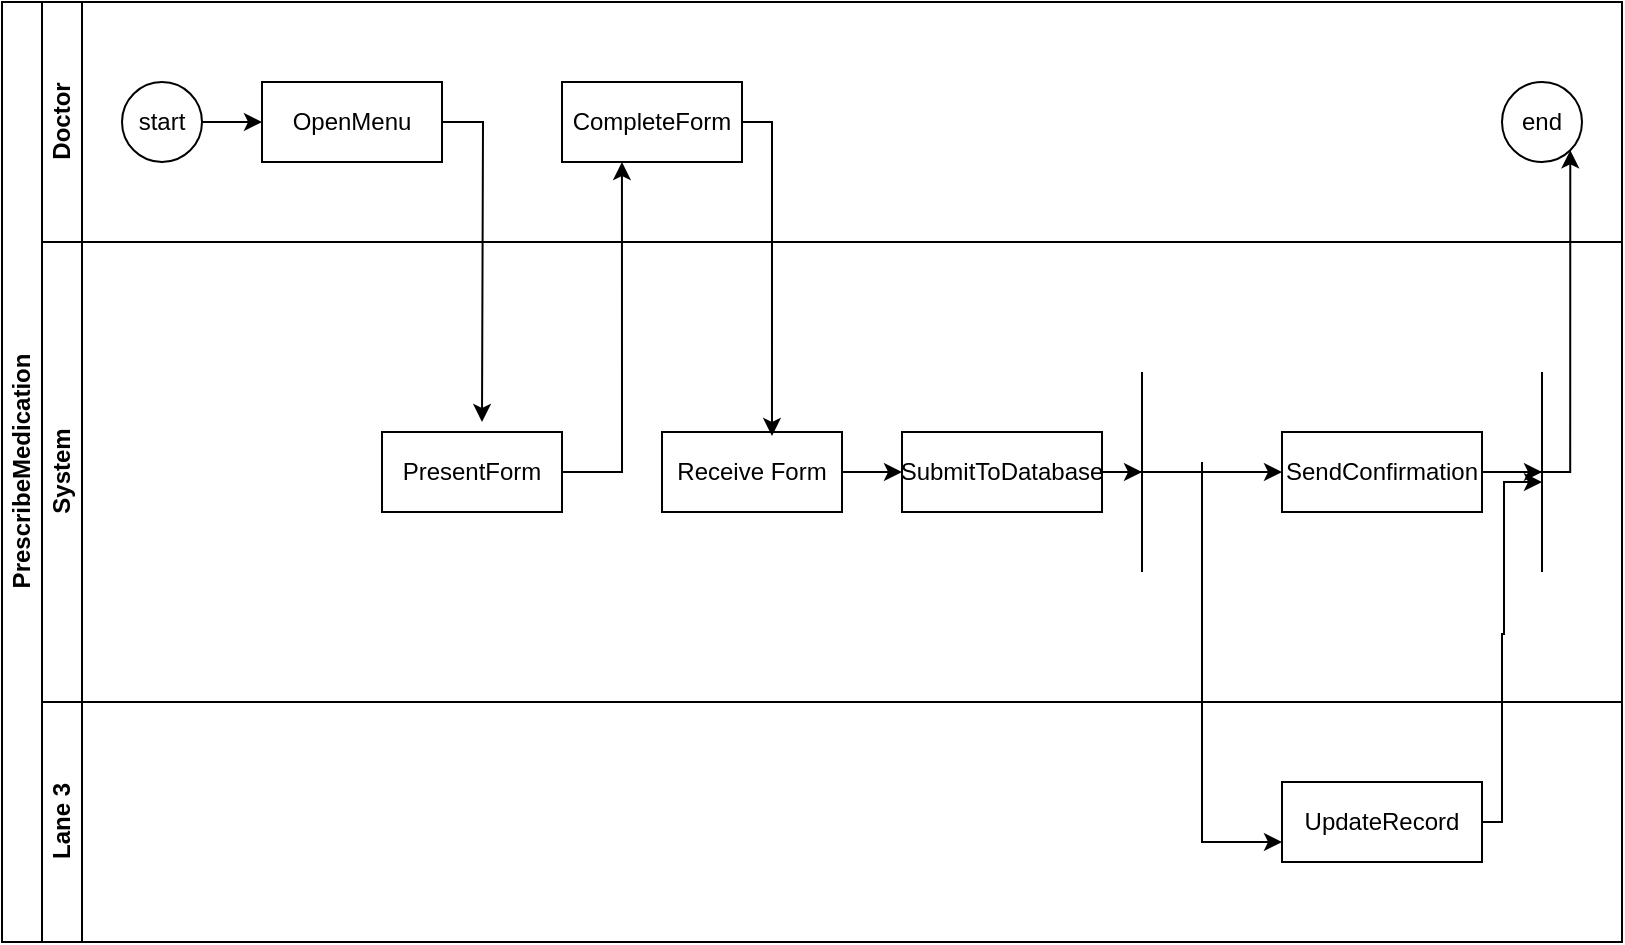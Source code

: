 <mxfile version="23.1.7" type="device">
  <diagram id="prtHgNgQTEPvFCAcTncT" name="Page-1">
    <mxGraphModel dx="1274" dy="668" grid="1" gridSize="10" guides="1" tooltips="1" connect="1" arrows="1" fold="1" page="1" pageScale="1" pageWidth="827" pageHeight="1169" math="0" shadow="0">
      <root>
        <mxCell id="0" />
        <mxCell id="1" parent="0" />
        <mxCell id="dNxyNK7c78bLwvsdeMH5-19" value="PrescribeMedication" style="swimlane;html=1;childLayout=stackLayout;resizeParent=1;resizeParentMax=0;horizontal=0;startSize=20;horizontalStack=0;" parent="1" vertex="1">
          <mxGeometry x="10" y="120" width="810" height="470" as="geometry" />
        </mxCell>
        <mxCell id="dNxyNK7c78bLwvsdeMH5-20" value="Doctor" style="swimlane;html=1;startSize=20;horizontal=0;" parent="dNxyNK7c78bLwvsdeMH5-19" vertex="1">
          <mxGeometry x="20" width="790" height="120" as="geometry" />
        </mxCell>
        <mxCell id="BY2B35TwLT-QJUL97ECl-45" style="edgeStyle=orthogonalEdgeStyle;rounded=0;orthogonalLoop=1;jettySize=auto;html=1;" edge="1" parent="dNxyNK7c78bLwvsdeMH5-20" source="dNxyNK7c78bLwvsdeMH5-23" target="BY2B35TwLT-QJUL97ECl-3">
          <mxGeometry relative="1" as="geometry" />
        </mxCell>
        <mxCell id="dNxyNK7c78bLwvsdeMH5-23" value="start" style="ellipse;whiteSpace=wrap;html=1;" parent="dNxyNK7c78bLwvsdeMH5-20" vertex="1">
          <mxGeometry x="40" y="40" width="40" height="40" as="geometry" />
        </mxCell>
        <mxCell id="dNxyNK7c78bLwvsdeMH5-32" value="end" style="ellipse;whiteSpace=wrap;html=1;" parent="dNxyNK7c78bLwvsdeMH5-20" vertex="1">
          <mxGeometry x="730" y="40" width="40" height="40" as="geometry" />
        </mxCell>
        <mxCell id="BY2B35TwLT-QJUL97ECl-40" style="edgeStyle=orthogonalEdgeStyle;rounded=0;orthogonalLoop=1;jettySize=auto;html=1;" edge="1" parent="dNxyNK7c78bLwvsdeMH5-20" source="BY2B35TwLT-QJUL97ECl-3">
          <mxGeometry relative="1" as="geometry">
            <mxPoint x="220" y="210" as="targetPoint" />
          </mxGeometry>
        </mxCell>
        <mxCell id="BY2B35TwLT-QJUL97ECl-3" value="OpenMenu" style="rounded=0;whiteSpace=wrap;html=1;" vertex="1" parent="dNxyNK7c78bLwvsdeMH5-20">
          <mxGeometry x="110" y="40" width="90" height="40" as="geometry" />
        </mxCell>
        <mxCell id="BY2B35TwLT-QJUL97ECl-11" value="CompleteForm" style="rounded=0;whiteSpace=wrap;html=1;" vertex="1" parent="dNxyNK7c78bLwvsdeMH5-20">
          <mxGeometry x="260" y="40" width="90" height="40" as="geometry" />
        </mxCell>
        <mxCell id="dNxyNK7c78bLwvsdeMH5-21" value="System" style="swimlane;html=1;startSize=20;horizontal=0;" parent="dNxyNK7c78bLwvsdeMH5-19" vertex="1">
          <mxGeometry x="20" y="120" width="790" height="230" as="geometry" />
        </mxCell>
        <mxCell id="BY2B35TwLT-QJUL97ECl-4" value="PresentForm" style="rounded=0;whiteSpace=wrap;html=1;" vertex="1" parent="dNxyNK7c78bLwvsdeMH5-21">
          <mxGeometry x="170" y="95" width="90" height="40" as="geometry" />
        </mxCell>
        <mxCell id="BY2B35TwLT-QJUL97ECl-43" style="edgeStyle=orthogonalEdgeStyle;rounded=0;orthogonalLoop=1;jettySize=auto;html=1;entryX=0;entryY=0.5;entryDx=0;entryDy=0;" edge="1" parent="dNxyNK7c78bLwvsdeMH5-21" source="BY2B35TwLT-QJUL97ECl-12" target="BY2B35TwLT-QJUL97ECl-34">
          <mxGeometry relative="1" as="geometry" />
        </mxCell>
        <mxCell id="BY2B35TwLT-QJUL97ECl-12" value="Receive Form" style="rounded=0;whiteSpace=wrap;html=1;" vertex="1" parent="dNxyNK7c78bLwvsdeMH5-21">
          <mxGeometry x="310" y="95" width="90" height="40" as="geometry" />
        </mxCell>
        <mxCell id="BY2B35TwLT-QJUL97ECl-39" style="edgeStyle=orthogonalEdgeStyle;rounded=0;orthogonalLoop=1;jettySize=auto;html=1;" edge="1" parent="dNxyNK7c78bLwvsdeMH5-21" source="BY2B35TwLT-QJUL97ECl-34">
          <mxGeometry relative="1" as="geometry">
            <mxPoint x="550" y="115" as="targetPoint" />
          </mxGeometry>
        </mxCell>
        <mxCell id="BY2B35TwLT-QJUL97ECl-50" style="edgeStyle=orthogonalEdgeStyle;rounded=0;orthogonalLoop=1;jettySize=auto;html=1;" edge="1" parent="dNxyNK7c78bLwvsdeMH5-21" source="BY2B35TwLT-QJUL97ECl-34" target="BY2B35TwLT-QJUL97ECl-37">
          <mxGeometry relative="1" as="geometry" />
        </mxCell>
        <mxCell id="BY2B35TwLT-QJUL97ECl-34" value="SubmitToDatabase" style="rounded=0;whiteSpace=wrap;html=1;" vertex="1" parent="dNxyNK7c78bLwvsdeMH5-21">
          <mxGeometry x="430" y="95" width="100" height="40" as="geometry" />
        </mxCell>
        <mxCell id="BY2B35TwLT-QJUL97ECl-54" style="edgeStyle=orthogonalEdgeStyle;rounded=0;orthogonalLoop=1;jettySize=auto;html=1;" edge="1" parent="dNxyNK7c78bLwvsdeMH5-21" source="BY2B35TwLT-QJUL97ECl-37">
          <mxGeometry relative="1" as="geometry">
            <mxPoint x="750.0" y="115.0" as="targetPoint" />
          </mxGeometry>
        </mxCell>
        <mxCell id="BY2B35TwLT-QJUL97ECl-37" value="SendConfirmation" style="rounded=0;whiteSpace=wrap;html=1;" vertex="1" parent="dNxyNK7c78bLwvsdeMH5-21">
          <mxGeometry x="620" y="95" width="100" height="40" as="geometry" />
        </mxCell>
        <mxCell id="BY2B35TwLT-QJUL97ECl-38" value="" style="endArrow=none;html=1;rounded=0;" edge="1" parent="dNxyNK7c78bLwvsdeMH5-21">
          <mxGeometry width="50" height="50" relative="1" as="geometry">
            <mxPoint x="550" y="165" as="sourcePoint" />
            <mxPoint x="550" y="65" as="targetPoint" />
          </mxGeometry>
        </mxCell>
        <mxCell id="BY2B35TwLT-QJUL97ECl-49" value="" style="endArrow=none;html=1;rounded=0;" edge="1" parent="dNxyNK7c78bLwvsdeMH5-21">
          <mxGeometry width="50" height="50" relative="1" as="geometry">
            <mxPoint x="580" y="160" as="sourcePoint" />
            <mxPoint x="580" y="110" as="targetPoint" />
          </mxGeometry>
        </mxCell>
        <mxCell id="BY2B35TwLT-QJUL97ECl-52" value="" style="endArrow=none;html=1;rounded=0;" edge="1" parent="dNxyNK7c78bLwvsdeMH5-21">
          <mxGeometry width="50" height="50" relative="1" as="geometry">
            <mxPoint x="750" y="165" as="sourcePoint" />
            <mxPoint x="750" y="65" as="targetPoint" />
          </mxGeometry>
        </mxCell>
        <mxCell id="dNxyNK7c78bLwvsdeMH5-22" value="Lane 3" style="swimlane;html=1;startSize=20;horizontal=0;" parent="dNxyNK7c78bLwvsdeMH5-19" vertex="1">
          <mxGeometry x="20" y="350" width="790" height="120" as="geometry" />
        </mxCell>
        <mxCell id="BY2B35TwLT-QJUL97ECl-55" style="edgeStyle=orthogonalEdgeStyle;rounded=0;orthogonalLoop=1;jettySize=auto;html=1;" edge="1" parent="dNxyNK7c78bLwvsdeMH5-22" source="BY2B35TwLT-QJUL97ECl-35">
          <mxGeometry relative="1" as="geometry">
            <mxPoint x="750" y="-110" as="targetPoint" />
            <Array as="points">
              <mxPoint x="730" y="60" />
              <mxPoint x="730" y="-34" />
              <mxPoint x="731" y="-34" />
              <mxPoint x="731" y="-110" />
            </Array>
          </mxGeometry>
        </mxCell>
        <mxCell id="BY2B35TwLT-QJUL97ECl-35" value="UpdateRecord" style="rounded=0;whiteSpace=wrap;html=1;" vertex="1" parent="dNxyNK7c78bLwvsdeMH5-22">
          <mxGeometry x="620" y="40" width="100" height="40" as="geometry" />
        </mxCell>
        <mxCell id="BY2B35TwLT-QJUL97ECl-51" value="" style="endArrow=classic;html=1;rounded=0;entryX=0;entryY=0.75;entryDx=0;entryDy=0;" edge="1" parent="dNxyNK7c78bLwvsdeMH5-22" target="BY2B35TwLT-QJUL97ECl-35">
          <mxGeometry width="50" height="50" relative="1" as="geometry">
            <mxPoint x="580" y="-70" as="sourcePoint" />
            <mxPoint x="600" y="40" as="targetPoint" />
            <Array as="points">
              <mxPoint x="580" y="70" />
            </Array>
          </mxGeometry>
        </mxCell>
        <mxCell id="BY2B35TwLT-QJUL97ECl-41" style="edgeStyle=orthogonalEdgeStyle;rounded=0;orthogonalLoop=1;jettySize=auto;html=1;entryX=0.333;entryY=1;entryDx=0;entryDy=0;entryPerimeter=0;" edge="1" parent="dNxyNK7c78bLwvsdeMH5-19" source="BY2B35TwLT-QJUL97ECl-4" target="BY2B35TwLT-QJUL97ECl-11">
          <mxGeometry relative="1" as="geometry">
            <Array as="points">
              <mxPoint x="310" y="235" />
            </Array>
          </mxGeometry>
        </mxCell>
        <mxCell id="BY2B35TwLT-QJUL97ECl-42" style="edgeStyle=orthogonalEdgeStyle;rounded=0;orthogonalLoop=1;jettySize=auto;html=1;entryX=0.611;entryY=0.05;entryDx=0;entryDy=0;entryPerimeter=0;" edge="1" parent="dNxyNK7c78bLwvsdeMH5-19" source="BY2B35TwLT-QJUL97ECl-11" target="BY2B35TwLT-QJUL97ECl-12">
          <mxGeometry relative="1" as="geometry">
            <Array as="points">
              <mxPoint x="385" y="60" />
            </Array>
          </mxGeometry>
        </mxCell>
        <mxCell id="BY2B35TwLT-QJUL97ECl-53" style="edgeStyle=orthogonalEdgeStyle;rounded=0;orthogonalLoop=1;jettySize=auto;html=1;entryX=1;entryY=1;entryDx=0;entryDy=0;" edge="1" parent="dNxyNK7c78bLwvsdeMH5-19" source="BY2B35TwLT-QJUL97ECl-37" target="dNxyNK7c78bLwvsdeMH5-32">
          <mxGeometry relative="1" as="geometry" />
        </mxCell>
      </root>
    </mxGraphModel>
  </diagram>
</mxfile>
